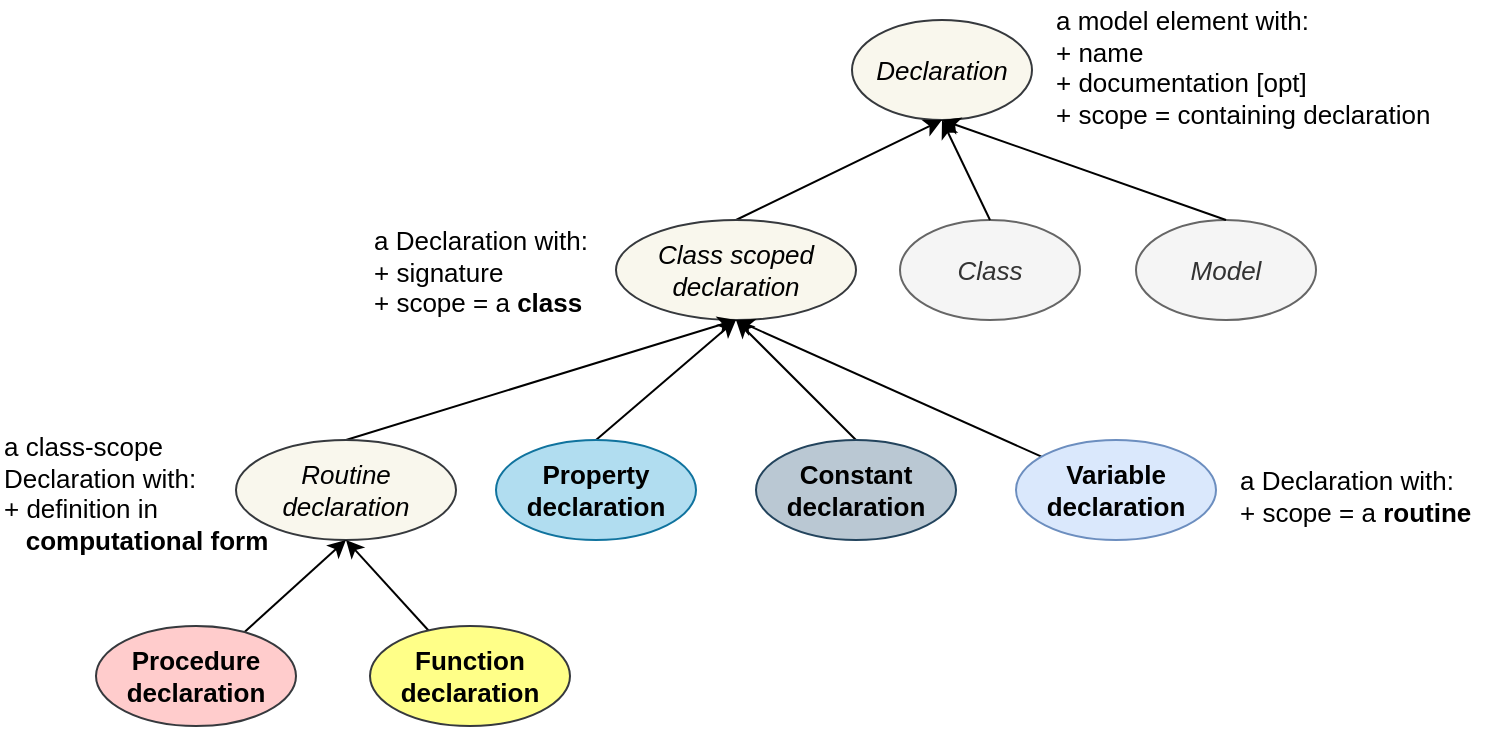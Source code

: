 <mxfile version="12.2.2" type="device" pages="1"><diagram id="Qtg69UMhf-Y0uAFYTH2I" name="Page-1"><mxGraphModel dx="1030" dy="705" grid="1" gridSize="10" guides="1" tooltips="1" connect="1" arrows="1" fold="1" page="1" pageScale="1" pageWidth="1169" pageHeight="827" math="0" shadow="0"><root><mxCell id="0"/><mxCell id="1" parent="0"/><mxCell id="MT9GruViGRTj5nm7pMT4-1" value="Declaration" style="ellipse;whiteSpace=wrap;html=1;fontSize=13;fontStyle=2;fillColor=#f9f7ed;strokeColor=#36393d;" parent="1" vertex="1"><mxGeometry x="518" y="60" width="90" height="50" as="geometry"/></mxCell><mxCell id="MT9GruViGRTj5nm7pMT4-19" style="edgeStyle=none;rounded=0;orthogonalLoop=1;jettySize=auto;html=1;exitX=0.5;exitY=0;exitDx=0;exitDy=0;entryX=0.5;entryY=1;entryDx=0;entryDy=0;fontSize=13;" parent="1" source="MT9GruViGRTj5nm7pMT4-2" target="MT9GruViGRTj5nm7pMT4-1" edge="1"><mxGeometry relative="1" as="geometry"/></mxCell><mxCell id="MT9GruViGRTj5nm7pMT4-2" value="Class scoped declaration" style="ellipse;whiteSpace=wrap;html=1;fontSize=13;fontStyle=2;fillColor=#f9f7ed;strokeColor=#36393d;" parent="1" vertex="1"><mxGeometry x="400" y="160" width="120" height="50" as="geometry"/></mxCell><mxCell id="MT9GruViGRTj5nm7pMT4-3" value="a model element with:&lt;br&gt;+ name&lt;br&gt;+ documentation [opt]&lt;br&gt;+ scope = containing declaration" style="text;html=1;resizable=0;points=[];autosize=1;align=left;verticalAlign=top;spacingTop=-4;fontSize=13;" parent="1" vertex="1"><mxGeometry x="618" y="50" width="200" height="70" as="geometry"/></mxCell><mxCell id="MT9GruViGRTj5nm7pMT4-14" style="edgeStyle=none;rounded=0;orthogonalLoop=1;jettySize=auto;html=1;exitX=0.5;exitY=0;exitDx=0;exitDy=0;entryX=0.5;entryY=1;entryDx=0;entryDy=0;fontSize=13;" parent="1" source="MT9GruViGRTj5nm7pMT4-4" target="MT9GruViGRTj5nm7pMT4-2" edge="1"><mxGeometry relative="1" as="geometry"/></mxCell><mxCell id="MT9GruViGRTj5nm7pMT4-4" value="Constant declaration" style="ellipse;whiteSpace=wrap;html=1;fontSize=13;fontStyle=1;fillColor=#bac8d3;strokeColor=#23445d;" parent="1" vertex="1"><mxGeometry x="470" y="270" width="100" height="50" as="geometry"/></mxCell><mxCell id="MT9GruViGRTj5nm7pMT4-16" style="edgeStyle=none;rounded=0;orthogonalLoop=1;jettySize=auto;html=1;exitX=0.5;exitY=0;exitDx=0;exitDy=0;entryX=0.5;entryY=1;entryDx=0;entryDy=0;fontSize=13;" parent="1" source="MT9GruViGRTj5nm7pMT4-5" target="MT9GruViGRTj5nm7pMT4-2" edge="1"><mxGeometry relative="1" as="geometry"/></mxCell><mxCell id="MT9GruViGRTj5nm7pMT4-5" value="Property declaration" style="ellipse;whiteSpace=wrap;html=1;fontSize=13;fontStyle=1;fillColor=#b1ddf0;strokeColor=#10739e;" parent="1" vertex="1"><mxGeometry x="340" y="270" width="100" height="50" as="geometry"/></mxCell><mxCell id="MT9GruViGRTj5nm7pMT4-6" value="a Declaration with:&lt;br&gt;+ signature&lt;br&gt;+ scope = a &lt;b&gt;class&lt;/b&gt;" style="text;html=1;resizable=0;points=[];autosize=1;align=left;verticalAlign=top;spacingTop=-4;fontSize=13;" parent="1" vertex="1"><mxGeometry x="277" y="160" width="120" height="50" as="geometry"/></mxCell><mxCell id="MT9GruViGRTj5nm7pMT4-15" style="edgeStyle=none;rounded=0;orthogonalLoop=1;jettySize=auto;html=1;exitX=0.5;exitY=0;exitDx=0;exitDy=0;entryX=0.5;entryY=1;entryDx=0;entryDy=0;fontSize=13;" parent="1" source="MT9GruViGRTj5nm7pMT4-7" target="MT9GruViGRTj5nm7pMT4-2" edge="1"><mxGeometry relative="1" as="geometry"/></mxCell><mxCell id="MT9GruViGRTj5nm7pMT4-7" value="Routine declaration" style="ellipse;whiteSpace=wrap;html=1;fontSize=13;fontStyle=2;fillColor=#f9f7ed;strokeColor=#36393d;" parent="1" vertex="1"><mxGeometry x="210" y="270" width="110" height="50" as="geometry"/></mxCell><mxCell id="MT9GruViGRTj5nm7pMT4-12" style="rounded=0;orthogonalLoop=1;jettySize=auto;html=1;fontSize=13;entryX=0.5;entryY=1;entryDx=0;entryDy=0;" parent="1" source="MT9GruViGRTj5nm7pMT4-8" target="MT9GruViGRTj5nm7pMT4-7" edge="1"><mxGeometry relative="1" as="geometry"/></mxCell><mxCell id="MT9GruViGRTj5nm7pMT4-8" value="Procedure declaration" style="ellipse;whiteSpace=wrap;html=1;fontSize=13;fontStyle=1;fillColor=#ffcccc;strokeColor=#36393d;" parent="1" vertex="1"><mxGeometry x="140" y="363" width="100" height="50" as="geometry"/></mxCell><mxCell id="MT9GruViGRTj5nm7pMT4-13" style="edgeStyle=none;rounded=0;orthogonalLoop=1;jettySize=auto;html=1;entryX=0.5;entryY=1;entryDx=0;entryDy=0;fontSize=13;" parent="1" source="MT9GruViGRTj5nm7pMT4-9" target="MT9GruViGRTj5nm7pMT4-7" edge="1"><mxGeometry relative="1" as="geometry"/></mxCell><mxCell id="MT9GruViGRTj5nm7pMT4-9" value="Function declaration" style="ellipse;whiteSpace=wrap;html=1;fontSize=13;fontStyle=1;fillColor=#ffff88;strokeColor=#36393d;" parent="1" vertex="1"><mxGeometry x="277" y="363" width="100" height="50" as="geometry"/></mxCell><mxCell id="MT9GruViGRTj5nm7pMT4-18" style="edgeStyle=none;rounded=0;orthogonalLoop=1;jettySize=auto;html=1;entryX=0.5;entryY=1;entryDx=0;entryDy=0;fontSize=13;" parent="1" source="MT9GruViGRTj5nm7pMT4-17" target="MT9GruViGRTj5nm7pMT4-2" edge="1"><mxGeometry relative="1" as="geometry"/></mxCell><mxCell id="MT9GruViGRTj5nm7pMT4-17" value="Variable declaration" style="ellipse;whiteSpace=wrap;html=1;fontSize=13;fontStyle=1;fillColor=#dae8fc;strokeColor=#6c8ebf;" parent="1" vertex="1"><mxGeometry x="600" y="270" width="100" height="50" as="geometry"/></mxCell><mxCell id="MT9GruViGRTj5nm7pMT4-20" value="a Declaration with:&lt;br&gt;+ scope = a &lt;b&gt;routine&lt;/b&gt;" style="text;html=1;resizable=0;points=[];autosize=1;align=left;verticalAlign=top;spacingTop=-4;fontSize=13;" parent="1" vertex="1"><mxGeometry x="710" y="280" width="130" height="30" as="geometry"/></mxCell><mxCell id="MT9GruViGRTj5nm7pMT4-22" value="a class-scope &lt;br&gt;Declaration with:&lt;br&gt;+ definition in &lt;br&gt;&lt;b&gt;&amp;nbsp; &amp;nbsp;computational form&lt;/b&gt;" style="text;html=1;resizable=0;points=[];autosize=1;align=left;verticalAlign=top;spacingTop=-4;fontSize=13;" parent="1" vertex="1"><mxGeometry x="92" y="263" width="150" height="70" as="geometry"/></mxCell><mxCell id="UExuePv6kswau2tqaiFL-1" value="Class" style="ellipse;whiteSpace=wrap;html=1;fontSize=13;fontStyle=2;fillColor=#f5f5f5;strokeColor=#666666;fontColor=#333333;" vertex="1" parent="1"><mxGeometry x="542" y="160" width="90" height="50" as="geometry"/></mxCell><mxCell id="UExuePv6kswau2tqaiFL-2" style="edgeStyle=none;rounded=0;orthogonalLoop=1;jettySize=auto;html=1;exitX=0.5;exitY=0;exitDx=0;exitDy=0;entryX=0.5;entryY=1;entryDx=0;entryDy=0;fontSize=13;" edge="1" parent="1" source="UExuePv6kswau2tqaiFL-1" target="MT9GruViGRTj5nm7pMT4-1"><mxGeometry relative="1" as="geometry"><mxPoint x="470" y="170" as="sourcePoint"/><mxPoint x="395" y="120" as="targetPoint"/></mxGeometry></mxCell><mxCell id="UExuePv6kswau2tqaiFL-3" value="Model" style="ellipse;whiteSpace=wrap;html=1;fontSize=13;fontStyle=2;fillColor=#f5f5f5;strokeColor=#666666;fontColor=#333333;" vertex="1" parent="1"><mxGeometry x="660" y="160" width="90" height="50" as="geometry"/></mxCell><mxCell id="UExuePv6kswau2tqaiFL-4" style="edgeStyle=none;rounded=0;orthogonalLoop=1;jettySize=auto;html=1;exitX=0.5;exitY=0;exitDx=0;exitDy=0;entryX=0.5;entryY=1;entryDx=0;entryDy=0;fontSize=13;" edge="1" parent="1" source="UExuePv6kswau2tqaiFL-3" target="MT9GruViGRTj5nm7pMT4-1"><mxGeometry relative="1" as="geometry"><mxPoint x="597" y="170" as="sourcePoint"/><mxPoint x="395" y="120" as="targetPoint"/></mxGeometry></mxCell></root></mxGraphModel></diagram></mxfile>